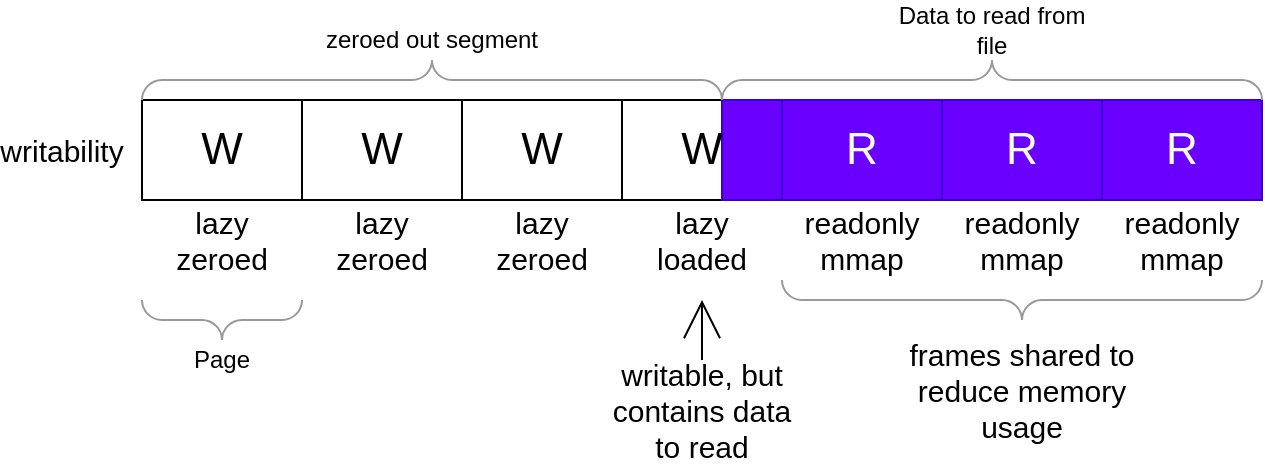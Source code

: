 <mxfile version="13.9.9" type="device"><diagram id="dtubZlK-PLsfHhW5Ys8H" name="Page-1"><mxGraphModel dx="905" dy="805" grid="1" gridSize="10" guides="1" tooltips="1" connect="1" arrows="1" fold="1" page="1" pageScale="1" pageWidth="850" pageHeight="1100" math="0" shadow="0"><root><mxCell id="0"/><mxCell id="1" parent="0"/><mxCell id="WLg0eJb34BS4VCQoCj1v-1" value="W" style="rounded=0;whiteSpace=wrap;html=1;fontSize=22;" vertex="1" parent="1"><mxGeometry x="160" y="60" width="80" height="50" as="geometry"/></mxCell><mxCell id="WLg0eJb34BS4VCQoCj1v-2" value="W" style="rounded=0;whiteSpace=wrap;html=1;fontSize=22;" vertex="1" parent="1"><mxGeometry x="240" y="60" width="80" height="50" as="geometry"/></mxCell><mxCell id="WLg0eJb34BS4VCQoCj1v-3" value="" style="rounded=0;whiteSpace=wrap;html=1;" vertex="1" parent="1"><mxGeometry x="320" y="60" width="50" height="50" as="geometry"/></mxCell><mxCell id="WLg0eJb34BS4VCQoCj1v-4" value="R" style="rounded=0;whiteSpace=wrap;html=1;fillColor=#6a00ff;strokeColor=#3700CC;fontColor=#ffffff;fontSize=22;" vertex="1" parent="1"><mxGeometry x="400" y="60" width="80" height="50" as="geometry"/></mxCell><mxCell id="WLg0eJb34BS4VCQoCj1v-5" value="R" style="rounded=0;whiteSpace=wrap;html=1;fillColor=#6a00ff;strokeColor=#3700CC;fontColor=#ffffff;fontSize=22;" vertex="1" parent="1"><mxGeometry x="480" y="60" width="80" height="50" as="geometry"/></mxCell><mxCell id="WLg0eJb34BS4VCQoCj1v-7" value="" style="rounded=0;whiteSpace=wrap;html=1;fillColor=#6a00ff;strokeColor=#3700CC;fontColor=#ffffff;" vertex="1" parent="1"><mxGeometry x="370" y="60" width="30" height="50" as="geometry"/></mxCell><mxCell id="WLg0eJb34BS4VCQoCj1v-8" value="" style="verticalLabelPosition=bottom;shadow=0;dashed=0;align=center;html=1;verticalAlign=top;strokeWidth=1;shape=mxgraph.mockup.markup.curlyBrace;strokeColor=#999999;rotation=-180;" vertex="1" parent="1"><mxGeometry x="80" y="160" width="80" height="20" as="geometry"/></mxCell><mxCell id="WLg0eJb34BS4VCQoCj1v-9" value="Page" style="text;html=1;strokeColor=none;fillColor=none;align=center;verticalAlign=middle;whiteSpace=wrap;rounded=0;" vertex="1" parent="1"><mxGeometry x="100" y="180" width="40" height="20" as="geometry"/></mxCell><mxCell id="WLg0eJb34BS4VCQoCj1v-10" value="Data to read from file" style="text;html=1;strokeColor=none;fillColor=none;align=center;verticalAlign=middle;whiteSpace=wrap;rounded=0;" vertex="1" parent="1"><mxGeometry x="450" y="10" width="110" height="30" as="geometry"/></mxCell><mxCell id="WLg0eJb34BS4VCQoCj1v-11" value="zeroed out segment" style="text;html=1;strokeColor=none;fillColor=none;align=center;verticalAlign=middle;whiteSpace=wrap;rounded=0;" vertex="1" parent="1"><mxGeometry x="170" y="20" width="110" height="20" as="geometry"/></mxCell><mxCell id="WLg0eJb34BS4VCQoCj1v-13" value="W" style="text;html=1;strokeColor=none;fillColor=none;align=center;verticalAlign=middle;whiteSpace=wrap;rounded=0;fontSize=22;" vertex="1" parent="1"><mxGeometry x="340" y="75" width="40" height="20" as="geometry"/></mxCell><mxCell id="WLg0eJb34BS4VCQoCj1v-14" value="lazy&lt;br style=&quot;font-size: 15px;&quot;&gt;zeroed" style="text;html=1;strokeColor=none;fillColor=none;align=center;verticalAlign=middle;whiteSpace=wrap;rounded=0;fontSize=15;" vertex="1" parent="1"><mxGeometry x="180" y="120" width="40" height="20" as="geometry"/></mxCell><mxCell id="WLg0eJb34BS4VCQoCj1v-15" value="lazy&lt;br style=&quot;font-size: 15px;&quot;&gt;zeroed" style="text;html=1;strokeColor=none;fillColor=none;align=center;verticalAlign=middle;whiteSpace=wrap;rounded=0;fontSize=15;" vertex="1" parent="1"><mxGeometry x="260" y="120" width="40" height="20" as="geometry"/></mxCell><mxCell id="WLg0eJb34BS4VCQoCj1v-16" value="lazy&lt;br&gt;loaded" style="text;html=1;strokeColor=none;fillColor=none;align=center;verticalAlign=middle;whiteSpace=wrap;rounded=0;fontSize=15;" vertex="1" parent="1"><mxGeometry x="340" y="120" width="40" height="20" as="geometry"/></mxCell><mxCell id="WLg0eJb34BS4VCQoCj1v-17" value="readonly&lt;br&gt;mmap" style="text;html=1;strokeColor=none;fillColor=none;align=center;verticalAlign=middle;whiteSpace=wrap;rounded=0;fontSize=15;" vertex="1" parent="1"><mxGeometry x="420" y="120" width="40" height="20" as="geometry"/></mxCell><mxCell id="WLg0eJb34BS4VCQoCj1v-18" value="readonly&lt;br&gt;mmap" style="text;html=1;strokeColor=none;fillColor=none;align=center;verticalAlign=middle;whiteSpace=wrap;rounded=0;fontSize=15;" vertex="1" parent="1"><mxGeometry x="500" y="120" width="40" height="20" as="geometry"/></mxCell><mxCell id="WLg0eJb34BS4VCQoCj1v-19" value="" style="verticalLabelPosition=bottom;shadow=0;dashed=0;align=center;html=1;verticalAlign=top;strokeWidth=1;shape=mxgraph.mockup.markup.curlyBrace;strokeColor=#999999;fontSize=15;rotation=-180;" vertex="1" parent="1"><mxGeometry x="400" y="150" width="240" height="20" as="geometry"/></mxCell><mxCell id="WLg0eJb34BS4VCQoCj1v-20" value="frames shared to reduce memory usage" style="text;html=1;strokeColor=none;fillColor=none;align=center;verticalAlign=middle;whiteSpace=wrap;rounded=0;fontSize=15;" vertex="1" parent="1"><mxGeometry x="450" y="180" width="140" height="50" as="geometry"/></mxCell><mxCell id="WLg0eJb34BS4VCQoCj1v-21" value="R" style="rounded=0;whiteSpace=wrap;html=1;fillColor=#6a00ff;strokeColor=#3700CC;fontColor=#ffffff;fontSize=22;" vertex="1" parent="1"><mxGeometry x="560" y="60" width="80" height="50" as="geometry"/></mxCell><mxCell id="WLg0eJb34BS4VCQoCj1v-22" value="W" style="rounded=0;whiteSpace=wrap;html=1;fontSize=22;" vertex="1" parent="1"><mxGeometry x="80" y="60" width="80" height="50" as="geometry"/></mxCell><mxCell id="WLg0eJb34BS4VCQoCj1v-23" value="lazy&lt;br style=&quot;font-size: 15px;&quot;&gt;zeroed" style="text;html=1;strokeColor=none;fillColor=none;align=center;verticalAlign=middle;whiteSpace=wrap;rounded=0;fontSize=15;" vertex="1" parent="1"><mxGeometry x="100" y="120" width="40" height="20" as="geometry"/></mxCell><mxCell id="WLg0eJb34BS4VCQoCj1v-24" value="readonly&lt;br&gt;mmap" style="text;html=1;strokeColor=none;fillColor=none;align=center;verticalAlign=middle;whiteSpace=wrap;rounded=0;fontSize=15;" vertex="1" parent="1"><mxGeometry x="580" y="120" width="40" height="20" as="geometry"/></mxCell><mxCell id="WLg0eJb34BS4VCQoCj1v-25" value="writability" style="text;html=1;strokeColor=none;fillColor=none;align=center;verticalAlign=middle;whiteSpace=wrap;rounded=0;fontSize=15;" vertex="1" parent="1"><mxGeometry x="20" y="75" width="40" height="20" as="geometry"/></mxCell><mxCell id="WLg0eJb34BS4VCQoCj1v-26" value="" style="verticalLabelPosition=bottom;shadow=0;dashed=0;align=center;html=1;verticalAlign=top;strokeWidth=1;shape=mxgraph.mockup.markup.curlyBrace;strokeColor=#999999;fontSize=15;rotation=0;" vertex="1" parent="1"><mxGeometry x="80" y="40" width="290" height="20" as="geometry"/></mxCell><mxCell id="WLg0eJb34BS4VCQoCj1v-27" value="" style="verticalLabelPosition=bottom;shadow=0;dashed=0;align=center;html=1;verticalAlign=top;strokeWidth=1;shape=mxgraph.mockup.markup.curlyBrace;strokeColor=#999999;fontSize=15;rotation=0;" vertex="1" parent="1"><mxGeometry x="370" y="40" width="270" height="20" as="geometry"/></mxCell><mxCell id="WLg0eJb34BS4VCQoCj1v-29" style="edgeStyle=orthogonalEdgeStyle;rounded=0;orthogonalLoop=1;jettySize=auto;html=1;exitX=0.5;exitY=0;exitDx=0;exitDy=0;fontSize=15;endArrow=open;endFill=0;endSize=17;" edge="1" parent="1" source="WLg0eJb34BS4VCQoCj1v-28"><mxGeometry relative="1" as="geometry"><mxPoint x="360" y="160" as="targetPoint"/></mxGeometry></mxCell><mxCell id="WLg0eJb34BS4VCQoCj1v-28" value="writable, but contains data to read" style="text;html=1;strokeColor=none;fillColor=none;align=center;verticalAlign=middle;whiteSpace=wrap;rounded=0;fontSize=15;" vertex="1" parent="1"><mxGeometry x="310" y="190" width="100" height="50" as="geometry"/></mxCell></root></mxGraphModel></diagram></mxfile>